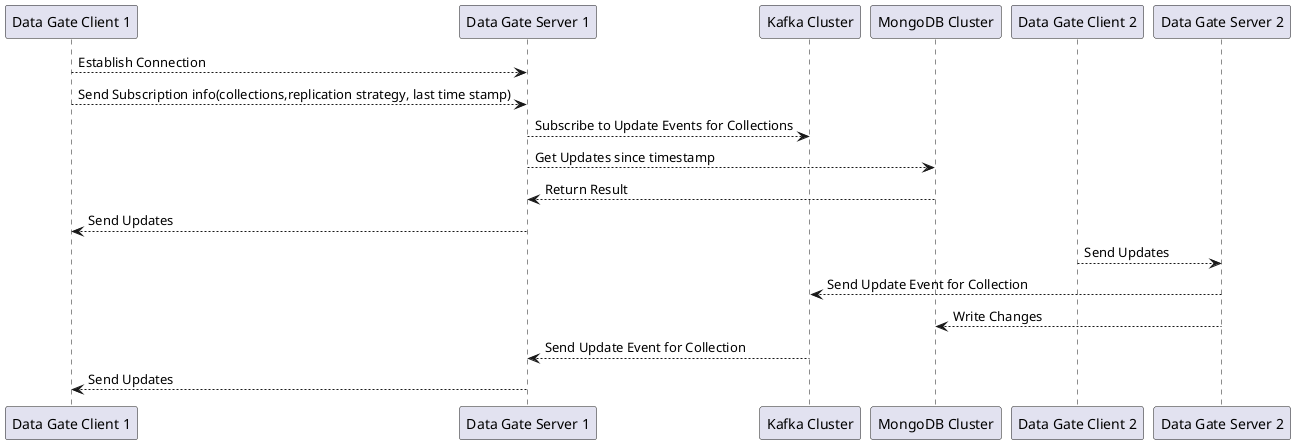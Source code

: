 @startuml
"Data Gate Client 1" --> "Data Gate Server 1": Establish Connection
"Data Gate Client 1" --> "Data Gate Server 1" : Send Subscription info(collections,replication strategy, last time stamp)
"Data Gate Server 1" --> "Kafka Cluster" : Subscribe to Update Events for Collections
"Data Gate Server 1" --> "MongoDB Cluster" : Get Updates since timestamp
"MongoDB Cluster" --> "Data Gate Server 1" : Return Result
"Data Gate Server 1" --> "Data Gate Client 1" : Send Updates
"Data Gate Client 2" --> "Data Gate Server 2" : Send Updates
"Data Gate Server 2" --> "Kafka Cluster" : Send Update Event for Collection
"Data Gate Server 2" --> "MongoDB Cluster" : Write Changes
"Kafka Cluster" --> "Data Gate Server 1" : Send Update Event for Collection
"Data Gate Server 1" --> "Data Gate Client 1" : Send Updates

@enduml
